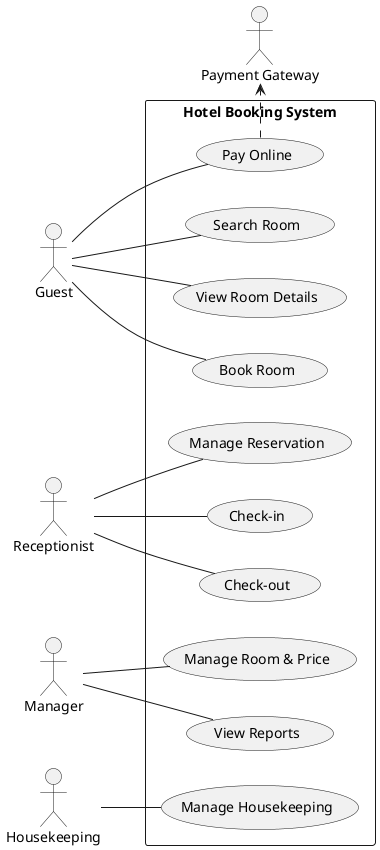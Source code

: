 @startuml
left to right direction
actor Guest
actor Receptionist
actor Manager
actor "Payment Gateway" as PG
actor Housekeeping

rectangle "Hotel Booking System" {
  Guest -- (Search Room)
  Guest -- (View Room Details)
  Guest -- (Book Room)
  Guest -- (Pay Online)
  Receptionist -- (Manage Reservation)
  Receptionist -- (Check-in)
  Receptionist -- (Check-out)
  Manager -- (Manage Room & Price)
  Manager -- (View Reports)
  Housekeeping -- (Manage Housekeeping)
  (Pay Online) .> PG
}
@enduml
